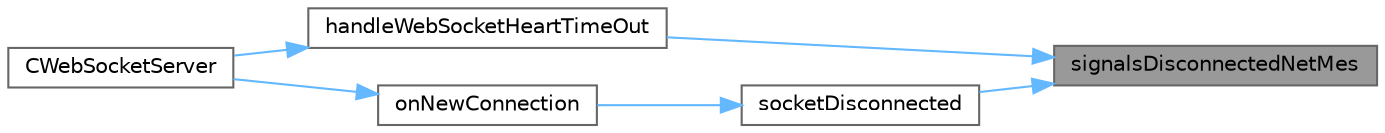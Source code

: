 digraph "signalsDisconnectedNetMes"
{
 // LATEX_PDF_SIZE
  bgcolor="transparent";
  edge [fontname=Helvetica,fontsize=10,labelfontname=Helvetica,labelfontsize=10];
  node [fontname=Helvetica,fontsize=10,shape=box,height=0.2,width=0.4];
  rankdir="RL";
  Node1 [id="Node000001",label="signalsDisconnectedNetMes",height=0.2,width=0.4,color="gray40", fillcolor="grey60", style="filled", fontcolor="black",tooltip="处理一个连接关闭"];
  Node1 -> Node2 [id="edge1_Node000001_Node000002",dir="back",color="steelblue1",style="solid",tooltip=" "];
  Node2 [id="Node000002",label="handleWebSocketHeartTimeOut",height=0.2,width=0.4,color="grey40", fillcolor="white", style="filled",URL="$class_c_web_socket_server.html#a5023b21dbe54ec5cc49a649e50e313c8",tooltip="心跳处理"];
  Node2 -> Node3 [id="edge2_Node000002_Node000003",dir="back",color="steelblue1",style="solid",tooltip=" "];
  Node3 [id="Node000003",label="CWebSocketServer",height=0.2,width=0.4,color="grey40", fillcolor="white", style="filled",URL="$class_c_web_socket_server.html#a1b8dbffb4778552f357463225f12a918",tooltip=" "];
  Node1 -> Node4 [id="edge3_Node000001_Node000004",dir="back",color="steelblue1",style="solid",tooltip=" "];
  Node4 [id="Node000004",label="socketDisconnected",height=0.2,width=0.4,color="grey40", fillcolor="white", style="filled",URL="$class_c_web_socket_server.html#a270b32a7b4f3d08e655807d4101acbd7",tooltip="一个客户端断开连接"];
  Node4 -> Node5 [id="edge4_Node000004_Node000005",dir="back",color="steelblue1",style="solid",tooltip=" "];
  Node5 [id="Node000005",label="onNewConnection",height=0.2,width=0.4,color="grey40", fillcolor="white", style="filled",URL="$class_c_web_socket_server.html#ac483b966f5e7e55da415fb1ec8a7fdfa",tooltip="一个新的连接到达"];
  Node5 -> Node3 [id="edge5_Node000005_Node000003",dir="back",color="steelblue1",style="solid",tooltip=" "];
}
